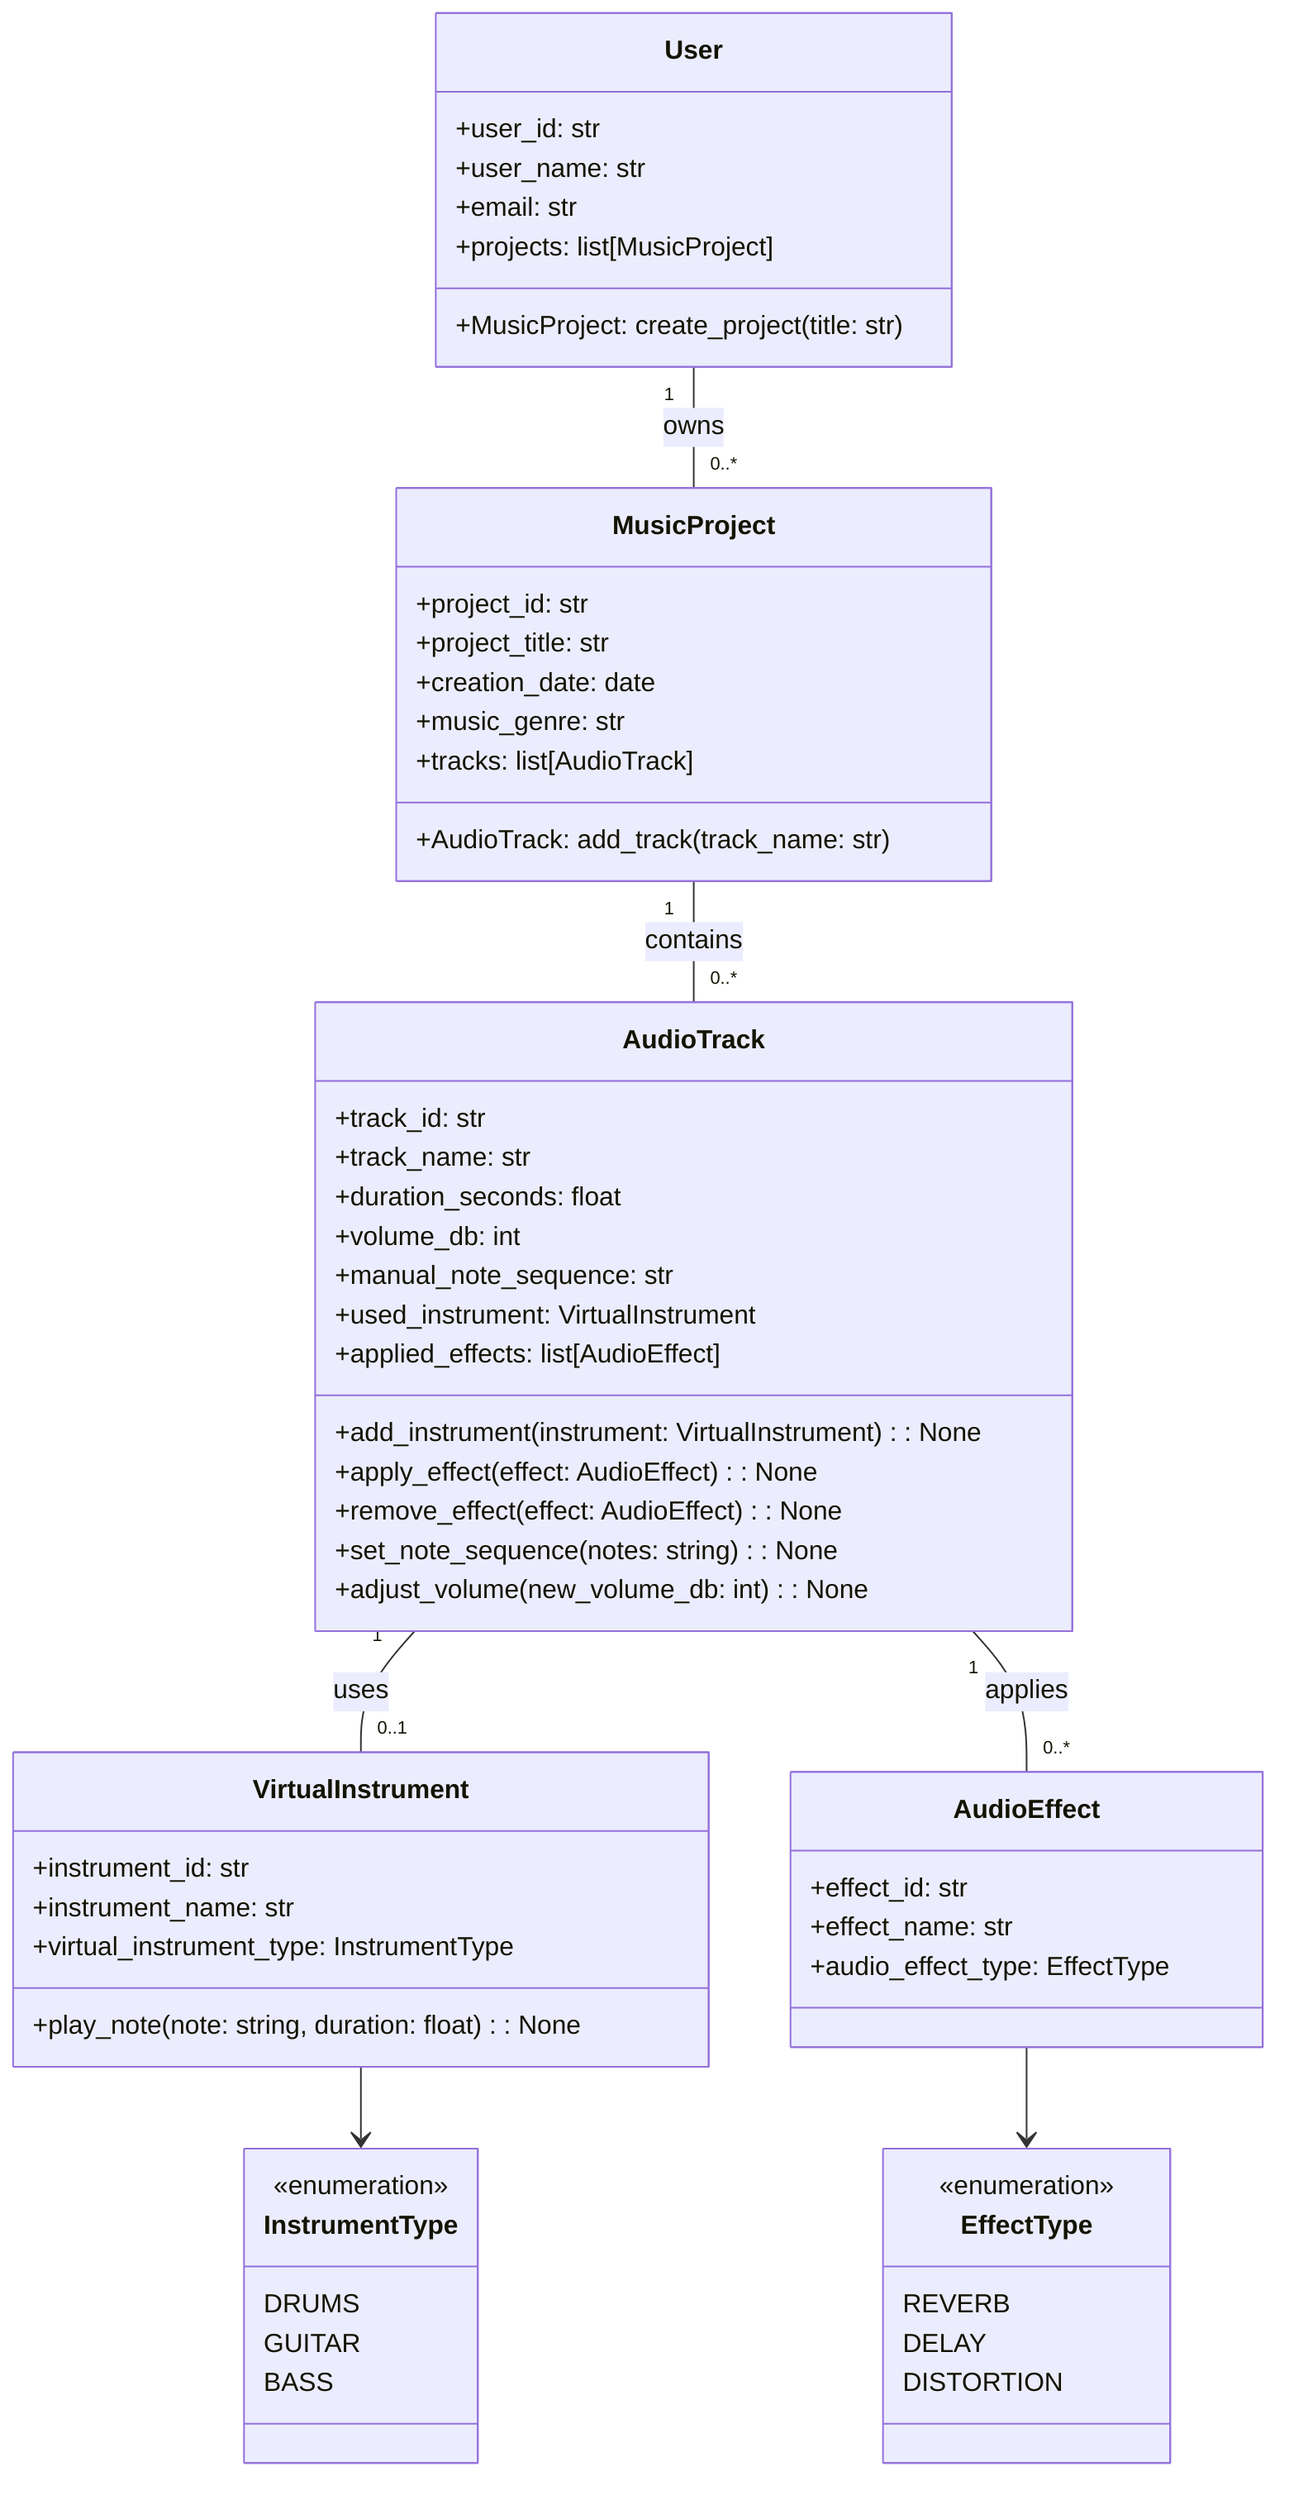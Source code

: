 classDiagram
    class User {
        +user_id: str
        +user_name: str
        +email: str
        +projects: list[MusicProject]
        +MusicProject: create_project(title: str)
    }

    class MusicProject {
        +project_id: str
        +project_title: str
        +creation_date: date
        +music_genre: str
        +tracks: list[AudioTrack]
        +AudioTrack: add_track(track_name: str)
    }

    class AudioTrack {
        +track_id: str
        +track_name: str
        +duration_seconds: float
        +volume_db: int
        +manual_note_sequence: str
        +used_instrument: VirtualInstrument
        +applied_effects: list[AudioEffect]
        +add_instrument(instrument: VirtualInstrument): None
        +apply_effect(effect: AudioEffect): None
        +remove_effect(effect: AudioEffect): None
        +set_note_sequence(notes: string): None
        +adjust_volume(new_volume_db: int): None
    }

    class VirtualInstrument {
        +instrument_id: str
        +instrument_name: str
        +virtual_instrument_type: InstrumentType
        +play_note(note: string, duration: float): None
    }

    class AudioEffect {
        +effect_id: str
        +effect_name: str
        +audio_effect_type: EffectType
    }

    class InstrumentType {
        <<enumeration>>
        DRUMS
        GUITAR
        BASS
    }

    class EffectType {
        <<enumeration>>
        REVERB
        DELAY
        DISTORTION
    }

    User "1" -- "0..*" MusicProject : owns
    MusicProject "1" -- "0..*" AudioTrack : contains
    AudioTrack "1" -- "0..1" VirtualInstrument : uses
    AudioTrack "1" -- "0..*" AudioEffect : applies
    VirtualInstrument --> InstrumentType
    AudioEffect --> EffectType